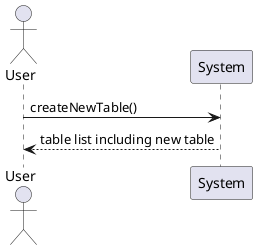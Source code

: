 @startuml
Actor User
User -> System: createNewTable()
System --> User: table list including new table



@enduml